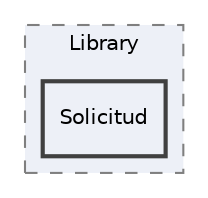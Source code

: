 digraph "/mnt/c/Users/Bastet/Projects/WinProgramacion2/pii_2022_2_equipo_21/src/Library/Solicitud"
{
 // INTERACTIVE_SVG=YES
 // LATEX_PDF_SIZE
  edge [fontname="Helvetica",fontsize="10",labelfontname="Helvetica",labelfontsize="10"];
  node [fontname="Helvetica",fontsize="10",shape=record];
  compound=true
  subgraph clusterdir_f741251061e5c7c7ed48ab45c3348f11 {
    graph [ bgcolor="#edf0f7", pencolor="grey50", style="filled,dashed,", label="Library", fontname="Helvetica", fontsize="10", URL="dir_f741251061e5c7c7ed48ab45c3348f11.html"]
  dir_a22383398612a44f9393e00bb3faf067 [shape=box, label="Solicitud", style="filled,bold,", fillcolor="#edf0f7", color="grey25", URL="dir_a22383398612a44f9393e00bb3faf067.html"];
  }
}
